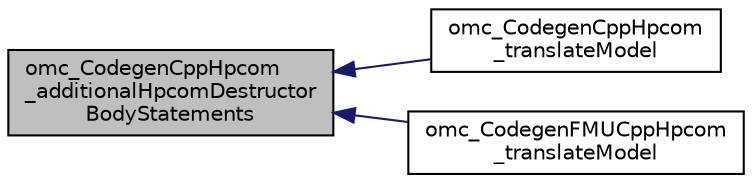 digraph "omc_CodegenCppHpcom_additionalHpcomDestructorBodyStatements"
{
  edge [fontname="Helvetica",fontsize="10",labelfontname="Helvetica",labelfontsize="10"];
  node [fontname="Helvetica",fontsize="10",shape=record];
  rankdir="LR";
  Node3400 [label="omc_CodegenCppHpcom\l_additionalHpcomDestructor\lBodyStatements",height=0.2,width=0.4,color="black", fillcolor="grey75", style="filled", fontcolor="black"];
  Node3400 -> Node3401 [dir="back",color="midnightblue",fontsize="10",style="solid",fontname="Helvetica"];
  Node3401 [label="omc_CodegenCppHpcom\l_translateModel",height=0.2,width=0.4,color="black", fillcolor="white", style="filled",URL="$d0/d7b/_codegen_cpp_hpcom_8h.html#a423a0801fb73dbae738bcf88b4d4f9b1"];
  Node3400 -> Node3402 [dir="back",color="midnightblue",fontsize="10",style="solid",fontname="Helvetica"];
  Node3402 [label="omc_CodegenFMUCppHpcom\l_translateModel",height=0.2,width=0.4,color="black", fillcolor="white", style="filled",URL="$d5/d8c/_codegen_f_m_u_cpp_hpcom_8h.html#abed9b64290450d80d93f9ce199b9ecc5"];
}
